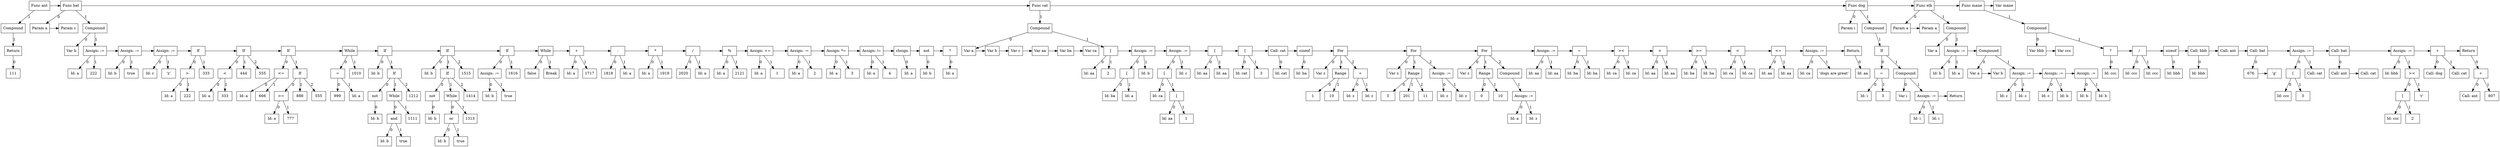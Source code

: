 digraph G {
node3 [label="Func ant"; shape=box];
subgraph childNames_3 {
rankdir="LR"; rank="same"; ordering=out
node2 [label="Compound"; shape=box];
}

subgraph childPtrs_3 {
rankdir="TB";
node3 -> node2 [label="1"];
}

subgraph childNames_2 {
rankdir="LR"; rank="same"; ordering=out
node1 [label="Return"; shape=box];
}

subgraph childPtrs_2 {
rankdir="TB";
node2 -> node1 [label="1"];
}

subgraph childNames_1 {
rankdir="LR"; rank="same"; ordering=out
node0 [label="111"; shape=box];
}

subgraph childPtrs_1 {
rankdir="TB";
node1 -> node0 [label="0"];
}

subgraph SibNames_3 {
rankdir="LR"; rank="same";
node3 [label="Func ant"; shape=box];
node107 [label="Func bat"; shape=box];
node192 [label="Func cat"; shape=box];
node205 [label="Func dog"; shape=box];
node225 [label="Func elk"; shape=box];
node264 [label="Func mane"; shape=box];
node265 [label="Var mane"; shape=box];
}

subgraph SibPtrs_3 {
rankdir="LR";
node3 -> node107;
node107 -> node192;
node192 -> node205;
node205 -> node225;
node225 -> node264;
node264 -> node265;
}

subgraph childNames_107 {
rankdir="LR"; rank="same"; ordering=out
node4 [label="Param a"; shape=box];
node106 [label="Compound"; shape=box];
}

subgraph childPtrs_107 {
rankdir="TB";
node107 -> node4 [label="0"];
node107 -> node106 [label="1"];
}

subgraph SibNames_4 {
rankdir="LR"; rank="same";
node4 [label="Param a"; shape=box];
node5 [label="Param c"; shape=box];
}

subgraph SibPtrs_4 {
rankdir="LR";
node4 -> node5;
}

subgraph childNames_106 {
rankdir="LR"; rank="same"; ordering=out
node6 [label="Var b"; shape=box];
node9 [label="Assign: :="; shape=box];
}

subgraph childPtrs_106 {
rankdir="TB";
node106 -> node6 [label="0"];
node106 -> node9 [label="1"];
}

subgraph childNames_9 {
rankdir="LR"; rank="same"; ordering=out
node7 [label="Id: a"; shape=box];
node8 [label="222"; shape=box];
}

subgraph childPtrs_9 {
rankdir="TB";
node9 -> node7 [label="0"];
node9 -> node8 [label="1"];
}

subgraph SibNames_9 {
rankdir="LR"; rank="same";
node9 [label="Assign: :="; shape=box];
node12 [label="Assign: :="; shape=box];
node15 [label="Assign: :="; shape=box];
node20 [label="If"; shape=box];
node26 [label="If"; shape=box];
node36 [label="If"; shape=box];
node41 [label="While"; shape=box];
node52 [label="If"; shape=box];
node64 [label="If"; shape=box];
node69 [label="If"; shape=box];
node72 [label="While"; shape=box];
node75 [label="+"; shape=box];
node78 [label="-"; shape=box];
node81 [label="*"; shape=box];
node84 [label="/"; shape=box];
node87 [label="%"; shape=box];
node90 [label="Assign: +="; shape=box];
node93 [label="Assign: -="; shape=box];
node96 [label="Assign: *="; shape=box];
node99 [label="Assign: /="; shape=box];
node101 [label="chsign"; shape=box];
node103 [label="not"; shape=box];
node105 [label="?"; shape=box];
}

subgraph SibPtrs_9 {
rankdir="LR";
node9 -> node12;
node12 -> node15;
node15 -> node20;
node20 -> node26;
node26 -> node36;
node36 -> node41;
node41 -> node52;
node52 -> node64;
node64 -> node69;
node69 -> node72;
node72 -> node75;
node75 -> node78;
node78 -> node81;
node81 -> node84;
node84 -> node87;
node87 -> node90;
node90 -> node93;
node93 -> node96;
node96 -> node99;
node99 -> node101;
node101 -> node103;
node103 -> node105;
}

subgraph childNames_12 {
rankdir="LR"; rank="same"; ordering=out
node10 [label="Id: b"; shape=box];
node11 [label="true"; shape=box];
}

subgraph childPtrs_12 {
rankdir="TB";
node12 -> node10 [label="0"];
node12 -> node11 [label="1"];
}

subgraph childNames_15 {
rankdir="LR"; rank="same"; ordering=out
node13 [label="Id: c"; shape=box];
node14 [label="'z'"; shape=box];
}

subgraph childPtrs_15 {
rankdir="TB";
node15 -> node13 [label="0"];
node15 -> node14 [label="1"];
}

subgraph childNames_20 {
rankdir="LR"; rank="same"; ordering=out
node18 [label=">"; shape=box];
node19 [label="333"; shape=box];
}

subgraph childPtrs_20 {
rankdir="TB";
node20 -> node18 [label="0"];
node20 -> node19 [label="1"];
}

subgraph childNames_18 {
rankdir="LR"; rank="same"; ordering=out
node16 [label="Id: a"; shape=box];
node17 [label="222"; shape=box];
}

subgraph childPtrs_18 {
rankdir="TB";
node18 -> node16 [label="0"];
node18 -> node17 [label="1"];
}

subgraph childNames_26 {
rankdir="LR"; rank="same"; ordering=out
node23 [label="<"; shape=box];
node24 [label="444"; shape=box];
node25 [label="555"; shape=box];
}

subgraph childPtrs_26 {
rankdir="TB";
node26 -> node23 [label="0"];
node26 -> node24 [label="1"];
node26 -> node25 [label="2"];
}

subgraph childNames_23 {
rankdir="LR"; rank="same"; ordering=out
node21 [label="Id: a"; shape=box];
node22 [label="333"; shape=box];
}

subgraph childPtrs_23 {
rankdir="TB";
node23 -> node21 [label="0"];
node23 -> node22 [label="1"];
}

subgraph childNames_36 {
rankdir="LR"; rank="same"; ordering=out
node29 [label="<="; shape=box];
node35 [label="If"; shape=box];
}

subgraph childPtrs_36 {
rankdir="TB";
node36 -> node29 [label="0"];
node36 -> node35 [label="1"];
}

subgraph childNames_29 {
rankdir="LR"; rank="same"; ordering=out
node27 [label="Id: a"; shape=box];
node28 [label="666"; shape=box];
}

subgraph childPtrs_29 {
rankdir="TB";
node29 -> node27 [label="0"];
node29 -> node28 [label="1"];
}

subgraph childNames_35 {
rankdir="LR"; rank="same"; ordering=out
node32 [label=">="; shape=box];
node33 [label="888"; shape=box];
node34 [label="555"; shape=box];
}

subgraph childPtrs_35 {
rankdir="TB";
node35 -> node32 [label="0"];
node35 -> node33 [label="1"];
node35 -> node34 [label="2"];
}

subgraph childNames_32 {
rankdir="LR"; rank="same"; ordering=out
node30 [label="Id: a"; shape=box];
node31 [label="777"; shape=box];
}

subgraph childPtrs_32 {
rankdir="TB";
node32 -> node30 [label="0"];
node32 -> node31 [label="1"];
}

subgraph childNames_41 {
rankdir="LR"; rank="same"; ordering=out
node39 [label="="; shape=box];
node40 [label="1010"; shape=box];
}

subgraph childPtrs_41 {
rankdir="TB";
node41 -> node39 [label="0"];
node41 -> node40 [label="1"];
}

subgraph childNames_39 {
rankdir="LR"; rank="same"; ordering=out
node37 [label="999"; shape=box];
node38 [label="Id: a"; shape=box];
}

subgraph childPtrs_39 {
rankdir="TB";
node39 -> node37 [label="0"];
node39 -> node38 [label="1"];
}

subgraph childNames_52 {
rankdir="LR"; rank="same"; ordering=out
node42 [label="Id: b"; shape=box];
node51 [label="If"; shape=box];
}

subgraph childPtrs_52 {
rankdir="TB";
node52 -> node42 [label="0"];
node52 -> node51 [label="1"];
}

subgraph childNames_51 {
rankdir="LR"; rank="same"; ordering=out
node44 [label="not"; shape=box];
node49 [label="While"; shape=box];
node50 [label="1212"; shape=box];
}

subgraph childPtrs_51 {
rankdir="TB";
node51 -> node44 [label="0"];
node51 -> node49 [label="1"];
node51 -> node50 [label="2"];
}

subgraph childNames_44 {
rankdir="LR"; rank="same"; ordering=out
node43 [label="Id: b"; shape=box];
}

subgraph childPtrs_44 {
rankdir="TB";
node44 -> node43 [label="0"];
}

subgraph childNames_49 {
rankdir="LR"; rank="same"; ordering=out
node47 [label="and"; shape=box];
node48 [label="1111"; shape=box];
}

subgraph childPtrs_49 {
rankdir="TB";
node49 -> node47 [label="0"];
node49 -> node48 [label="1"];
}

subgraph childNames_47 {
rankdir="LR"; rank="same"; ordering=out
node45 [label="Id: b"; shape=box];
node46 [label="true"; shape=box];
}

subgraph childPtrs_47 {
rankdir="TB";
node47 -> node45 [label="0"];
node47 -> node46 [label="1"];
}

subgraph childNames_64 {
rankdir="LR"; rank="same"; ordering=out
node53 [label="Id: b"; shape=box];
node62 [label="If"; shape=box];
node63 [label="1515"; shape=box];
}

subgraph childPtrs_64 {
rankdir="TB";
node64 -> node53 [label="0"];
node64 -> node62 [label="1"];
node64 -> node63 [label="2"];
}

subgraph childNames_62 {
rankdir="LR"; rank="same"; ordering=out
node55 [label="not"; shape=box];
node60 [label="While"; shape=box];
node61 [label="1414"; shape=box];
}

subgraph childPtrs_62 {
rankdir="TB";
node62 -> node55 [label="0"];
node62 -> node60 [label="1"];
node62 -> node61 [label="2"];
}

subgraph childNames_55 {
rankdir="LR"; rank="same"; ordering=out
node54 [label="Id: b"; shape=box];
}

subgraph childPtrs_55 {
rankdir="TB";
node55 -> node54 [label="0"];
}

subgraph childNames_60 {
rankdir="LR"; rank="same"; ordering=out
node58 [label="or"; shape=box];
node59 [label="1313"; shape=box];
}

subgraph childPtrs_60 {
rankdir="TB";
node60 -> node58 [label="0"];
node60 -> node59 [label="1"];
}

subgraph childNames_58 {
rankdir="LR"; rank="same"; ordering=out
node56 [label="Id: b"; shape=box];
node57 [label="true"; shape=box];
}

subgraph childPtrs_58 {
rankdir="TB";
node58 -> node56 [label="0"];
node58 -> node57 [label="1"];
}

subgraph childNames_69 {
rankdir="LR"; rank="same"; ordering=out
node67 [label="Assign: :="; shape=box];
node68 [label="1616"; shape=box];
}

subgraph childPtrs_69 {
rankdir="TB";
node69 -> node67 [label="0"];
node69 -> node68 [label="1"];
}

subgraph childNames_67 {
rankdir="LR"; rank="same"; ordering=out
node65 [label="Id: b"; shape=box];
node66 [label="true"; shape=box];
}

subgraph childPtrs_67 {
rankdir="TB";
node67 -> node65 [label="0"];
node67 -> node66 [label="1"];
}

subgraph childNames_72 {
rankdir="LR"; rank="same"; ordering=out
node70 [label="false"; shape=box];
node71 [label="Break"; shape=box];
}

subgraph childPtrs_72 {
rankdir="TB";
node72 -> node70 [label="0"];
node72 -> node71 [label="1"];
}

subgraph childNames_75 {
rankdir="LR"; rank="same"; ordering=out
node73 [label="Id: a"; shape=box];
node74 [label="1717"; shape=box];
}

subgraph childPtrs_75 {
rankdir="TB";
node75 -> node73 [label="0"];
node75 -> node74 [label="1"];
}

subgraph childNames_78 {
rankdir="LR"; rank="same"; ordering=out
node76 [label="1818"; shape=box];
node77 [label="Id: a"; shape=box];
}

subgraph childPtrs_78 {
rankdir="TB";
node78 -> node76 [label="0"];
node78 -> node77 [label="1"];
}

subgraph childNames_81 {
rankdir="LR"; rank="same"; ordering=out
node79 [label="Id: a"; shape=box];
node80 [label="1919"; shape=box];
}

subgraph childPtrs_81 {
rankdir="TB";
node81 -> node79 [label="0"];
node81 -> node80 [label="1"];
}

subgraph childNames_84 {
rankdir="LR"; rank="same"; ordering=out
node82 [label="2020"; shape=box];
node83 [label="Id: a"; shape=box];
}

subgraph childPtrs_84 {
rankdir="TB";
node84 -> node82 [label="0"];
node84 -> node83 [label="1"];
}

subgraph childNames_87 {
rankdir="LR"; rank="same"; ordering=out
node85 [label="Id: a"; shape=box];
node86 [label="2121"; shape=box];
}

subgraph childPtrs_87 {
rankdir="TB";
node87 -> node85 [label="0"];
node87 -> node86 [label="1"];
}

subgraph childNames_90 {
rankdir="LR"; rank="same"; ordering=out
node88 [label="Id: a"; shape=box];
node89 [label="1"; shape=box];
}

subgraph childPtrs_90 {
rankdir="TB";
node90 -> node88 [label="0"];
node90 -> node89 [label="1"];
}

subgraph childNames_93 {
rankdir="LR"; rank="same"; ordering=out
node91 [label="Id: a"; shape=box];
node92 [label="2"; shape=box];
}

subgraph childPtrs_93 {
rankdir="TB";
node93 -> node91 [label="0"];
node93 -> node92 [label="1"];
}

subgraph childNames_96 {
rankdir="LR"; rank="same"; ordering=out
node94 [label="Id: a"; shape=box];
node95 [label="3"; shape=box];
}

subgraph childPtrs_96 {
rankdir="TB";
node96 -> node94 [label="0"];
node96 -> node95 [label="1"];
}

subgraph childNames_99 {
rankdir="LR"; rank="same"; ordering=out
node97 [label="Id: a"; shape=box];
node98 [label="4"; shape=box];
}

subgraph childPtrs_99 {
rankdir="TB";
node99 -> node97 [label="0"];
node99 -> node98 [label="1"];
}

subgraph childNames_101 {
rankdir="LR"; rank="same"; ordering=out
node100 [label="Id: a"; shape=box];
}

subgraph childPtrs_101 {
rankdir="TB";
node101 -> node100 [label="0"];
}

subgraph childNames_103 {
rankdir="LR"; rank="same"; ordering=out
node102 [label="Id: b"; shape=box];
}

subgraph childPtrs_103 {
rankdir="TB";
node103 -> node102 [label="0"];
}

subgraph childNames_105 {
rankdir="LR"; rank="same"; ordering=out
node104 [label="Id: a"; shape=box];
}

subgraph childPtrs_105 {
rankdir="TB";
node105 -> node104 [label="0"];
}

subgraph childNames_192 {
rankdir="LR"; rank="same"; ordering=out
node191 [label="Compound"; shape=box];
}

subgraph childPtrs_192 {
rankdir="TB";
node192 -> node191 [label="1"];
}

subgraph childNames_191 {
rankdir="LR"; rank="same"; ordering=out
node108 [label="Var a"; shape=box];
node115 [label="["; shape=box];
}

subgraph childPtrs_191 {
rankdir="TB";
node191 -> node108 [label="0"];
node191 -> node115 [label="1"];
}

subgraph SibNames_108 {
rankdir="LR"; rank="same";
node108 [label="Var a"; shape=box];
node109 [label="Var b"; shape=box];
node110 [label="Var c"; shape=box];
node111 [label="Var aa"; shape=box];
node112 [label="Var ba"; shape=box];
node113 [label="Var ca"; shape=box];
}

subgraph SibPtrs_108 {
rankdir="LR";
node108 -> node109;
node109 -> node110;
node110 -> node111;
node111 -> node112;
node112 -> node113;
}

subgraph childNames_115 {
rankdir="LR"; rank="same"; ordering=out
node116 [label="Id: aa"; shape=box];
node114 [label="2"; shape=box];
}

subgraph childPtrs_115 {
rankdir="TB";
node115 -> node116 [label="0"];
node115 -> node114 [label="1"];
}

subgraph SibNames_115 {
rankdir="LR"; rank="same";
node115 [label="["; shape=box];
node121 [label="Assign: :="; shape=box];
node128 [label="Assign: :="; shape=box];
node130 [label="["; shape=box];
node133 [label="["; shape=box];
node136 [label="Call: cat"; shape=box];
node138 [label="sizeof"; shape=box];
node145 [label="For"; shape=box];
node154 [label="For"; shape=box];
node163 [label="For"; shape=box];
node167 [label="Assign: :="; shape=box];
node170 [label="="; shape=box];
node173 [label="><"; shape=box];
node176 [label=">"; shape=box];
node179 [label=">="; shape=box];
node182 [label="<"; shape=box];
node185 [label="<="; shape=box];
node188 [label="Assign: :="; shape=box];
node190 [label="Return"; shape=box];
}

subgraph SibPtrs_115 {
rankdir="LR";
node115 -> node121;
node121 -> node128;
node128 -> node130;
node130 -> node133;
node133 -> node136;
node136 -> node138;
node138 -> node145;
node145 -> node154;
node154 -> node163;
node163 -> node167;
node167 -> node170;
node170 -> node173;
node173 -> node176;
node176 -> node179;
node179 -> node182;
node182 -> node185;
node185 -> node188;
node188 -> node190;
}

subgraph childNames_121 {
rankdir="LR"; rank="same"; ordering=out
node118 [label="["; shape=box];
node120 [label="Id: b"; shape=box];
}

subgraph childPtrs_121 {
rankdir="TB";
node121 -> node118 [label="0"];
node121 -> node120 [label="1"];
}

subgraph childNames_118 {
rankdir="LR"; rank="same"; ordering=out
node119 [label="Id: ba"; shape=box];
node117 [label="Id: a"; shape=box];
}

subgraph childPtrs_118 {
rankdir="TB";
node118 -> node119 [label="0"];
node118 -> node117 [label="1"];
}

subgraph childNames_128 {
rankdir="LR"; rank="same"; ordering=out
node125 [label="["; shape=box];
node127 [label="Id: c"; shape=box];
}

subgraph childPtrs_128 {
rankdir="TB";
node128 -> node125 [label="0"];
node128 -> node127 [label="1"];
}

subgraph childNames_125 {
rankdir="LR"; rank="same"; ordering=out
node126 [label="Id: ca"; shape=box];
node123 [label="["; shape=box];
}

subgraph childPtrs_125 {
rankdir="TB";
node125 -> node126 [label="0"];
node125 -> node123 [label="1"];
}

subgraph childNames_123 {
rankdir="LR"; rank="same"; ordering=out
node124 [label="Id: aa"; shape=box];
node122 [label="1"; shape=box];
}

subgraph childPtrs_123 {
rankdir="TB";
node123 -> node124 [label="0"];
node123 -> node122 [label="1"];
}

subgraph childNames_130 {
rankdir="LR"; rank="same"; ordering=out
node131 [label="Id: aa"; shape=box];
node129 [label="Id: aa"; shape=box];
}

subgraph childPtrs_130 {
rankdir="TB";
node130 -> node131 [label="0"];
node130 -> node129 [label="1"];
}

subgraph childNames_133 {
rankdir="LR"; rank="same"; ordering=out
node134 [label="Id: cat"; shape=box];
node132 [label="3"; shape=box];
}

subgraph childPtrs_133 {
rankdir="TB";
node133 -> node134 [label="0"];
node133 -> node132 [label="1"];
}

subgraph childNames_136 {
rankdir="LR"; rank="same"; ordering=out
node135 [label="Id: cat"; shape=box];
}

subgraph childPtrs_136 {
rankdir="TB";
node136 -> node135 [label="0"];
}

subgraph childNames_138 {
rankdir="LR"; rank="same"; ordering=out
node137 [label="Id: ba"; shape=box];
}

subgraph childPtrs_138 {
rankdir="TB";
node138 -> node137 [label="0"];
}

subgraph childNames_145 {
rankdir="LR"; rank="same"; ordering=out
node146 [label="Var z"; shape=box];
node141 [label="Range"; shape=box];
node144 [label="+"; shape=box];
}

subgraph childPtrs_145 {
rankdir="TB";
node145 -> node146 [label="0"];
node145 -> node141 [label="1"];
node145 -> node144 [label="2"];
}

subgraph childNames_141 {
rankdir="LR"; rank="same"; ordering=out
node139 [label="1"; shape=box];
node140 [label="10"; shape=box];
}

subgraph childPtrs_141 {
rankdir="TB";
node141 -> node139 [label="0"];
node141 -> node140 [label="1"];
}

subgraph childNames_144 {
rankdir="LR"; rank="same"; ordering=out
node142 [label="Id: z"; shape=box];
node143 [label="Id: z"; shape=box];
}

subgraph childPtrs_144 {
rankdir="TB";
node144 -> node142 [label="0"];
node144 -> node143 [label="1"];
}

subgraph childNames_154 {
rankdir="LR"; rank="same"; ordering=out
node155 [label="Var z"; shape=box];
node150 [label="Range"; shape=box];
node153 [label="Assign: :="; shape=box];
}

subgraph childPtrs_154 {
rankdir="TB";
node154 -> node155 [label="0"];
node154 -> node150 [label="1"];
node154 -> node153 [label="2"];
}

subgraph childNames_150 {
rankdir="LR"; rank="same"; ordering=out
node147 [label="3"; shape=box];
node148 [label="201"; shape=box];
node149 [label="11"; shape=box];
}

subgraph childPtrs_150 {
rankdir="TB";
node150 -> node147 [label="0"];
node150 -> node148 [label="1"];
node150 -> node149 [label="2"];
}

subgraph childNames_153 {
rankdir="LR"; rank="same"; ordering=out
node151 [label="Id: z"; shape=box];
node152 [label="Id: z"; shape=box];
}

subgraph childPtrs_153 {
rankdir="TB";
node153 -> node151 [label="0"];
node153 -> node152 [label="1"];
}

subgraph childNames_163 {
rankdir="LR"; rank="same"; ordering=out
node164 [label="Var z"; shape=box];
node158 [label="Range"; shape=box];
node162 [label="Compound"; shape=box];
}

subgraph childPtrs_163 {
rankdir="TB";
node163 -> node164 [label="0"];
node163 -> node158 [label="1"];
node163 -> node162 [label="2"];
}

subgraph childNames_158 {
rankdir="LR"; rank="same"; ordering=out
node156 [label="0"; shape=box];
node157 [label="10"; shape=box];
}

subgraph childPtrs_158 {
rankdir="TB";
node158 -> node156 [label="0"];
node158 -> node157 [label="1"];
}

subgraph childNames_162 {
rankdir="LR"; rank="same"; ordering=out
node161 [label="Assign: :="; shape=box];
}

subgraph childPtrs_162 {
rankdir="TB";
node162 -> node161 [label="1"];
}

subgraph childNames_161 {
rankdir="LR"; rank="same"; ordering=out
node159 [label="Id: a"; shape=box];
node160 [label="Id: z"; shape=box];
}

subgraph childPtrs_161 {
rankdir="TB";
node161 -> node159 [label="0"];
node161 -> node160 [label="1"];
}

subgraph childNames_167 {
rankdir="LR"; rank="same"; ordering=out
node165 [label="Id: aa"; shape=box];
node166 [label="Id: aa"; shape=box];
}

subgraph childPtrs_167 {
rankdir="TB";
node167 -> node165 [label="0"];
node167 -> node166 [label="1"];
}

subgraph childNames_170 {
rankdir="LR"; rank="same"; ordering=out
node168 [label="Id: ba"; shape=box];
node169 [label="Id: ba"; shape=box];
}

subgraph childPtrs_170 {
rankdir="TB";
node170 -> node168 [label="0"];
node170 -> node169 [label="1"];
}

subgraph childNames_173 {
rankdir="LR"; rank="same"; ordering=out
node171 [label="Id: ca"; shape=box];
node172 [label="Id: ca"; shape=box];
}

subgraph childPtrs_173 {
rankdir="TB";
node173 -> node171 [label="0"];
node173 -> node172 [label="1"];
}

subgraph childNames_176 {
rankdir="LR"; rank="same"; ordering=out
node174 [label="Id: aa"; shape=box];
node175 [label="Id: aa"; shape=box];
}

subgraph childPtrs_176 {
rankdir="TB";
node176 -> node174 [label="0"];
node176 -> node175 [label="1"];
}

subgraph childNames_179 {
rankdir="LR"; rank="same"; ordering=out
node177 [label="Id: ba"; shape=box];
node178 [label="Id: ba"; shape=box];
}

subgraph childPtrs_179 {
rankdir="TB";
node179 -> node177 [label="0"];
node179 -> node178 [label="1"];
}

subgraph childNames_182 {
rankdir="LR"; rank="same"; ordering=out
node180 [label="Id: ca"; shape=box];
node181 [label="Id: ca"; shape=box];
}

subgraph childPtrs_182 {
rankdir="TB";
node182 -> node180 [label="0"];
node182 -> node181 [label="1"];
}

subgraph childNames_185 {
rankdir="LR"; rank="same"; ordering=out
node183 [label="Id: aa"; shape=box];
node184 [label="Id: aa"; shape=box];
}

subgraph childPtrs_185 {
rankdir="TB";
node185 -> node183 [label="0"];
node185 -> node184 [label="1"];
}

subgraph childNames_188 {
rankdir="LR"; rank="same"; ordering=out
node186 [label="Id: ca"; shape=box];
node187 [label="'dogs are great'"; shape=box];
}

subgraph childPtrs_188 {
rankdir="TB";
node188 -> node186 [label="0"];
node188 -> node187 [label="1"];
}

subgraph childNames_190 {
rankdir="LR"; rank="same"; ordering=out
node189 [label="Id: aa"; shape=box];
}

subgraph childPtrs_190 {
rankdir="TB";
node190 -> node189 [label="0"];
}

subgraph childNames_205 {
rankdir="LR"; rank="same"; ordering=out
node193 [label="Param i"; shape=box];
node204 [label="Compound"; shape=box];
}

subgraph childPtrs_205 {
rankdir="TB";
node205 -> node193 [label="0"];
node205 -> node204 [label="1"];
}

subgraph childNames_204 {
rankdir="LR"; rank="same"; ordering=out
node203 [label="If"; shape=box];
}

subgraph childPtrs_204 {
rankdir="TB";
node204 -> node203 [label="1"];
}

subgraph childNames_203 {
rankdir="LR"; rank="same"; ordering=out
node196 [label="="; shape=box];
node202 [label="Compound"; shape=box];
}

subgraph childPtrs_203 {
rankdir="TB";
node203 -> node196 [label="0"];
node203 -> node202 [label="1"];
}

subgraph childNames_196 {
rankdir="LR"; rank="same"; ordering=out
node194 [label="Id: i"; shape=box];
node195 [label="3"; shape=box];
}

subgraph childPtrs_196 {
rankdir="TB";
node196 -> node194 [label="0"];
node196 -> node195 [label="1"];
}

subgraph childNames_202 {
rankdir="LR"; rank="same"; ordering=out
node197 [label="Var i"; shape=box];
node200 [label="Assign: :="; shape=box];
}

subgraph childPtrs_202 {
rankdir="TB";
node202 -> node197 [label="0"];
node202 -> node200 [label="1"];
}

subgraph childNames_200 {
rankdir="LR"; rank="same"; ordering=out
node198 [label="Id: i"; shape=box];
node199 [label="Id: i"; shape=box];
}

subgraph childPtrs_200 {
rankdir="TB";
node200 -> node198 [label="0"];
node200 -> node199 [label="1"];
}

subgraph SibNames_200 {
rankdir="LR"; rank="same";
node200 [label="Assign: :="; shape=box];
node201 [label="Return"; shape=box];
}

subgraph SibPtrs_200 {
rankdir="LR";
node200 -> node201;
}

subgraph childNames_225 {
rankdir="LR"; rank="same"; ordering=out
node206 [label="Param a"; shape=box];
node224 [label="Compound"; shape=box];
}

subgraph childPtrs_225 {
rankdir="TB";
node225 -> node206 [label="0"];
node225 -> node224 [label="1"];
}

subgraph SibNames_206 {
rankdir="LR"; rank="same";
node206 [label="Param a"; shape=box];
node207 [label="Param a"; shape=box];
}

subgraph SibPtrs_206 {
rankdir="LR";
node206 -> node207;
}

subgraph childNames_224 {
rankdir="LR"; rank="same"; ordering=out
node208 [label="Var a"; shape=box];
node211 [label="Assign: :="; shape=box];
}

subgraph childPtrs_224 {
rankdir="TB";
node224 -> node208 [label="0"];
node224 -> node211 [label="1"];
}

subgraph childNames_211 {
rankdir="LR"; rank="same"; ordering=out
node209 [label="Id: b"; shape=box];
node210 [label="Id: a"; shape=box];
}

subgraph childPtrs_211 {
rankdir="TB";
node211 -> node209 [label="0"];
node211 -> node210 [label="1"];
}

subgraph SibNames_211 {
rankdir="LR"; rank="same";
node211 [label="Assign: :="; shape=box];
node223 [label="Compound"; shape=box];
}

subgraph SibPtrs_211 {
rankdir="LR";
node211 -> node223;
}

subgraph childNames_223 {
rankdir="LR"; rank="same"; ordering=out
node212 [label="Var a"; shape=box];
node216 [label="Assign: :="; shape=box];
}

subgraph childPtrs_223 {
rankdir="TB";
node223 -> node212 [label="0"];
node223 -> node216 [label="1"];
}

subgraph SibNames_212 {
rankdir="LR"; rank="same";
node212 [label="Var a"; shape=box];
node213 [label="Var b"; shape=box];
}

subgraph SibPtrs_212 {
rankdir="LR";
node212 -> node213;
}

subgraph childNames_216 {
rankdir="LR"; rank="same"; ordering=out
node214 [label="Id: c"; shape=box];
node215 [label="Id: c"; shape=box];
}

subgraph childPtrs_216 {
rankdir="TB";
node216 -> node214 [label="0"];
node216 -> node215 [label="1"];
}

subgraph SibNames_216 {
rankdir="LR"; rank="same";
node216 [label="Assign: :="; shape=box];
node219 [label="Assign: :="; shape=box];
node222 [label="Assign: :="; shape=box];
}

subgraph SibPtrs_216 {
rankdir="LR";
node216 -> node219;
node219 -> node222;
}

subgraph childNames_219 {
rankdir="LR"; rank="same"; ordering=out
node217 [label="Id: c"; shape=box];
node218 [label="Id: b"; shape=box];
}

subgraph childPtrs_219 {
rankdir="TB";
node219 -> node217 [label="0"];
node219 -> node218 [label="1"];
}

subgraph childNames_222 {
rankdir="LR"; rank="same"; ordering=out
node220 [label="Id: b"; shape=box];
node221 [label="Id: b"; shape=box];
}

subgraph childPtrs_222 {
rankdir="TB";
node222 -> node220 [label="0"];
node222 -> node221 [label="1"];
}

subgraph childNames_264 {
rankdir="LR"; rank="same"; ordering=out
node263 [label="Compound"; shape=box];
}

subgraph childPtrs_264 {
rankdir="TB";
node264 -> node263 [label="1"];
}

subgraph childNames_263 {
rankdir="LR"; rank="same"; ordering=out
node226 [label="Var bbb"; shape=box];
node229 [label="?"; shape=box];
}

subgraph childPtrs_263 {
rankdir="TB";
node263 -> node226 [label="0"];
node263 -> node229 [label="1"];
}

subgraph SibNames_226 {
rankdir="LR"; rank="same";
node226 [label="Var bbb"; shape=box];
node227 [label="Var ccc"; shape=box];
}

subgraph SibPtrs_226 {
rankdir="LR";
node226 -> node227;
}

subgraph childNames_229 {
rankdir="LR"; rank="same"; ordering=out
node228 [label="Id: ccc"; shape=box];
}

subgraph childPtrs_229 {
rankdir="TB";
node229 -> node228 [label="0"];
}

subgraph SibNames_229 {
rankdir="LR"; rank="same";
node229 [label="?"; shape=box];
node232 [label="/"; shape=box];
node234 [label="sizeof"; shape=box];
node236 [label="Call: bbb"; shape=box];
node237 [label="Call: ant"; shape=box];
node240 [label="Call: bat"; shape=box];
node245 [label="Assign: :="; shape=box];
node248 [label="Call: bat"; shape=box];
node255 [label="Assign: :="; shape=box];
node258 [label="+"; shape=box];
node262 [label="Return"; shape=box];
}

subgraph SibPtrs_229 {
rankdir="LR";
node229 -> node232;
node232 -> node234;
node234 -> node236;
node236 -> node237;
node237 -> node240;
node240 -> node245;
node245 -> node248;
node248 -> node255;
node255 -> node258;
node258 -> node262;
}

subgraph childNames_232 {
rankdir="LR"; rank="same"; ordering=out
node230 [label="Id: ccc"; shape=box];
node231 [label="Id: ccc"; shape=box];
}

subgraph childPtrs_232 {
rankdir="TB";
node232 -> node230 [label="0"];
node232 -> node231 [label="1"];
}

subgraph childNames_234 {
rankdir="LR"; rank="same"; ordering=out
node233 [label="Id: bbb"; shape=box];
}

subgraph childPtrs_234 {
rankdir="TB";
node234 -> node233 [label="0"];
}

subgraph childNames_236 {
rankdir="LR"; rank="same"; ordering=out
node235 [label="Id: bbb"; shape=box];
}

subgraph childPtrs_236 {
rankdir="TB";
node236 -> node235 [label="0"];
}

subgraph childNames_240 {
rankdir="LR"; rank="same"; ordering=out
node238 [label="676"; shape=box];
}

subgraph childPtrs_240 {
rankdir="TB";
node240 -> node238 [label="0"];
}

subgraph SibNames_238 {
rankdir="LR"; rank="same";
node238 [label="676"; shape=box];
node239 [label="'g'"; shape=box];
}

subgraph SibPtrs_238 {
rankdir="LR";
node238 -> node239;
}

subgraph childNames_245 {
rankdir="LR"; rank="same"; ordering=out
node242 [label="["; shape=box];
node244 [label="Call: cat"; shape=box];
}

subgraph childPtrs_245 {
rankdir="TB";
node245 -> node242 [label="0"];
node245 -> node244 [label="1"];
}

subgraph childNames_242 {
rankdir="LR"; rank="same"; ordering=out
node243 [label="Id: ccc"; shape=box];
node241 [label="3"; shape=box];
}

subgraph childPtrs_242 {
rankdir="TB";
node242 -> node243 [label="0"];
node242 -> node241 [label="1"];
}

subgraph childNames_248 {
rankdir="LR"; rank="same"; ordering=out
node246 [label="Call: ant"; shape=box];
}

subgraph childPtrs_248 {
rankdir="TB";
node248 -> node246 [label="0"];
}

subgraph SibNames_246 {
rankdir="LR"; rank="same";
node246 [label="Call: ant"; shape=box];
node247 [label="Call: cat"; shape=box];
}

subgraph SibPtrs_246 {
rankdir="LR";
node246 -> node247;
}

subgraph childNames_255 {
rankdir="LR"; rank="same"; ordering=out
node249 [label="Id: bbb"; shape=box];
node254 [label="><"; shape=box];
}

subgraph childPtrs_255 {
rankdir="TB";
node255 -> node249 [label="0"];
node255 -> node254 [label="1"];
}

subgraph childNames_254 {
rankdir="LR"; rank="same"; ordering=out
node251 [label="["; shape=box];
node253 [label="'r'"; shape=box];
}

subgraph childPtrs_254 {
rankdir="TB";
node254 -> node251 [label="0"];
node254 -> node253 [label="1"];
}

subgraph childNames_251 {
rankdir="LR"; rank="same"; ordering=out
node252 [label="Id: ccc"; shape=box];
node250 [label="2"; shape=box];
}

subgraph childPtrs_251 {
rankdir="TB";
node251 -> node252 [label="0"];
node251 -> node250 [label="1"];
}

subgraph childNames_258 {
rankdir="LR"; rank="same"; ordering=out
node256 [label="Call: dog"; shape=box];
node257 [label="Call: cat"; shape=box];
}

subgraph childPtrs_258 {
rankdir="TB";
node258 -> node256 [label="0"];
node258 -> node257 [label="1"];
}

subgraph childNames_262 {
rankdir="LR"; rank="same"; ordering=out
node261 [label="+"; shape=box];
}

subgraph childPtrs_262 {
rankdir="TB";
node262 -> node261 [label="0"];
}

subgraph childNames_261 {
rankdir="LR"; rank="same"; ordering=out
node259 [label="Call: ant"; shape=box];
node260 [label="807"; shape=box];
}

subgraph childPtrs_261 {
rankdir="TB";
node261 -> node259 [label="0"];
node261 -> node260 [label="1"];
}

}
